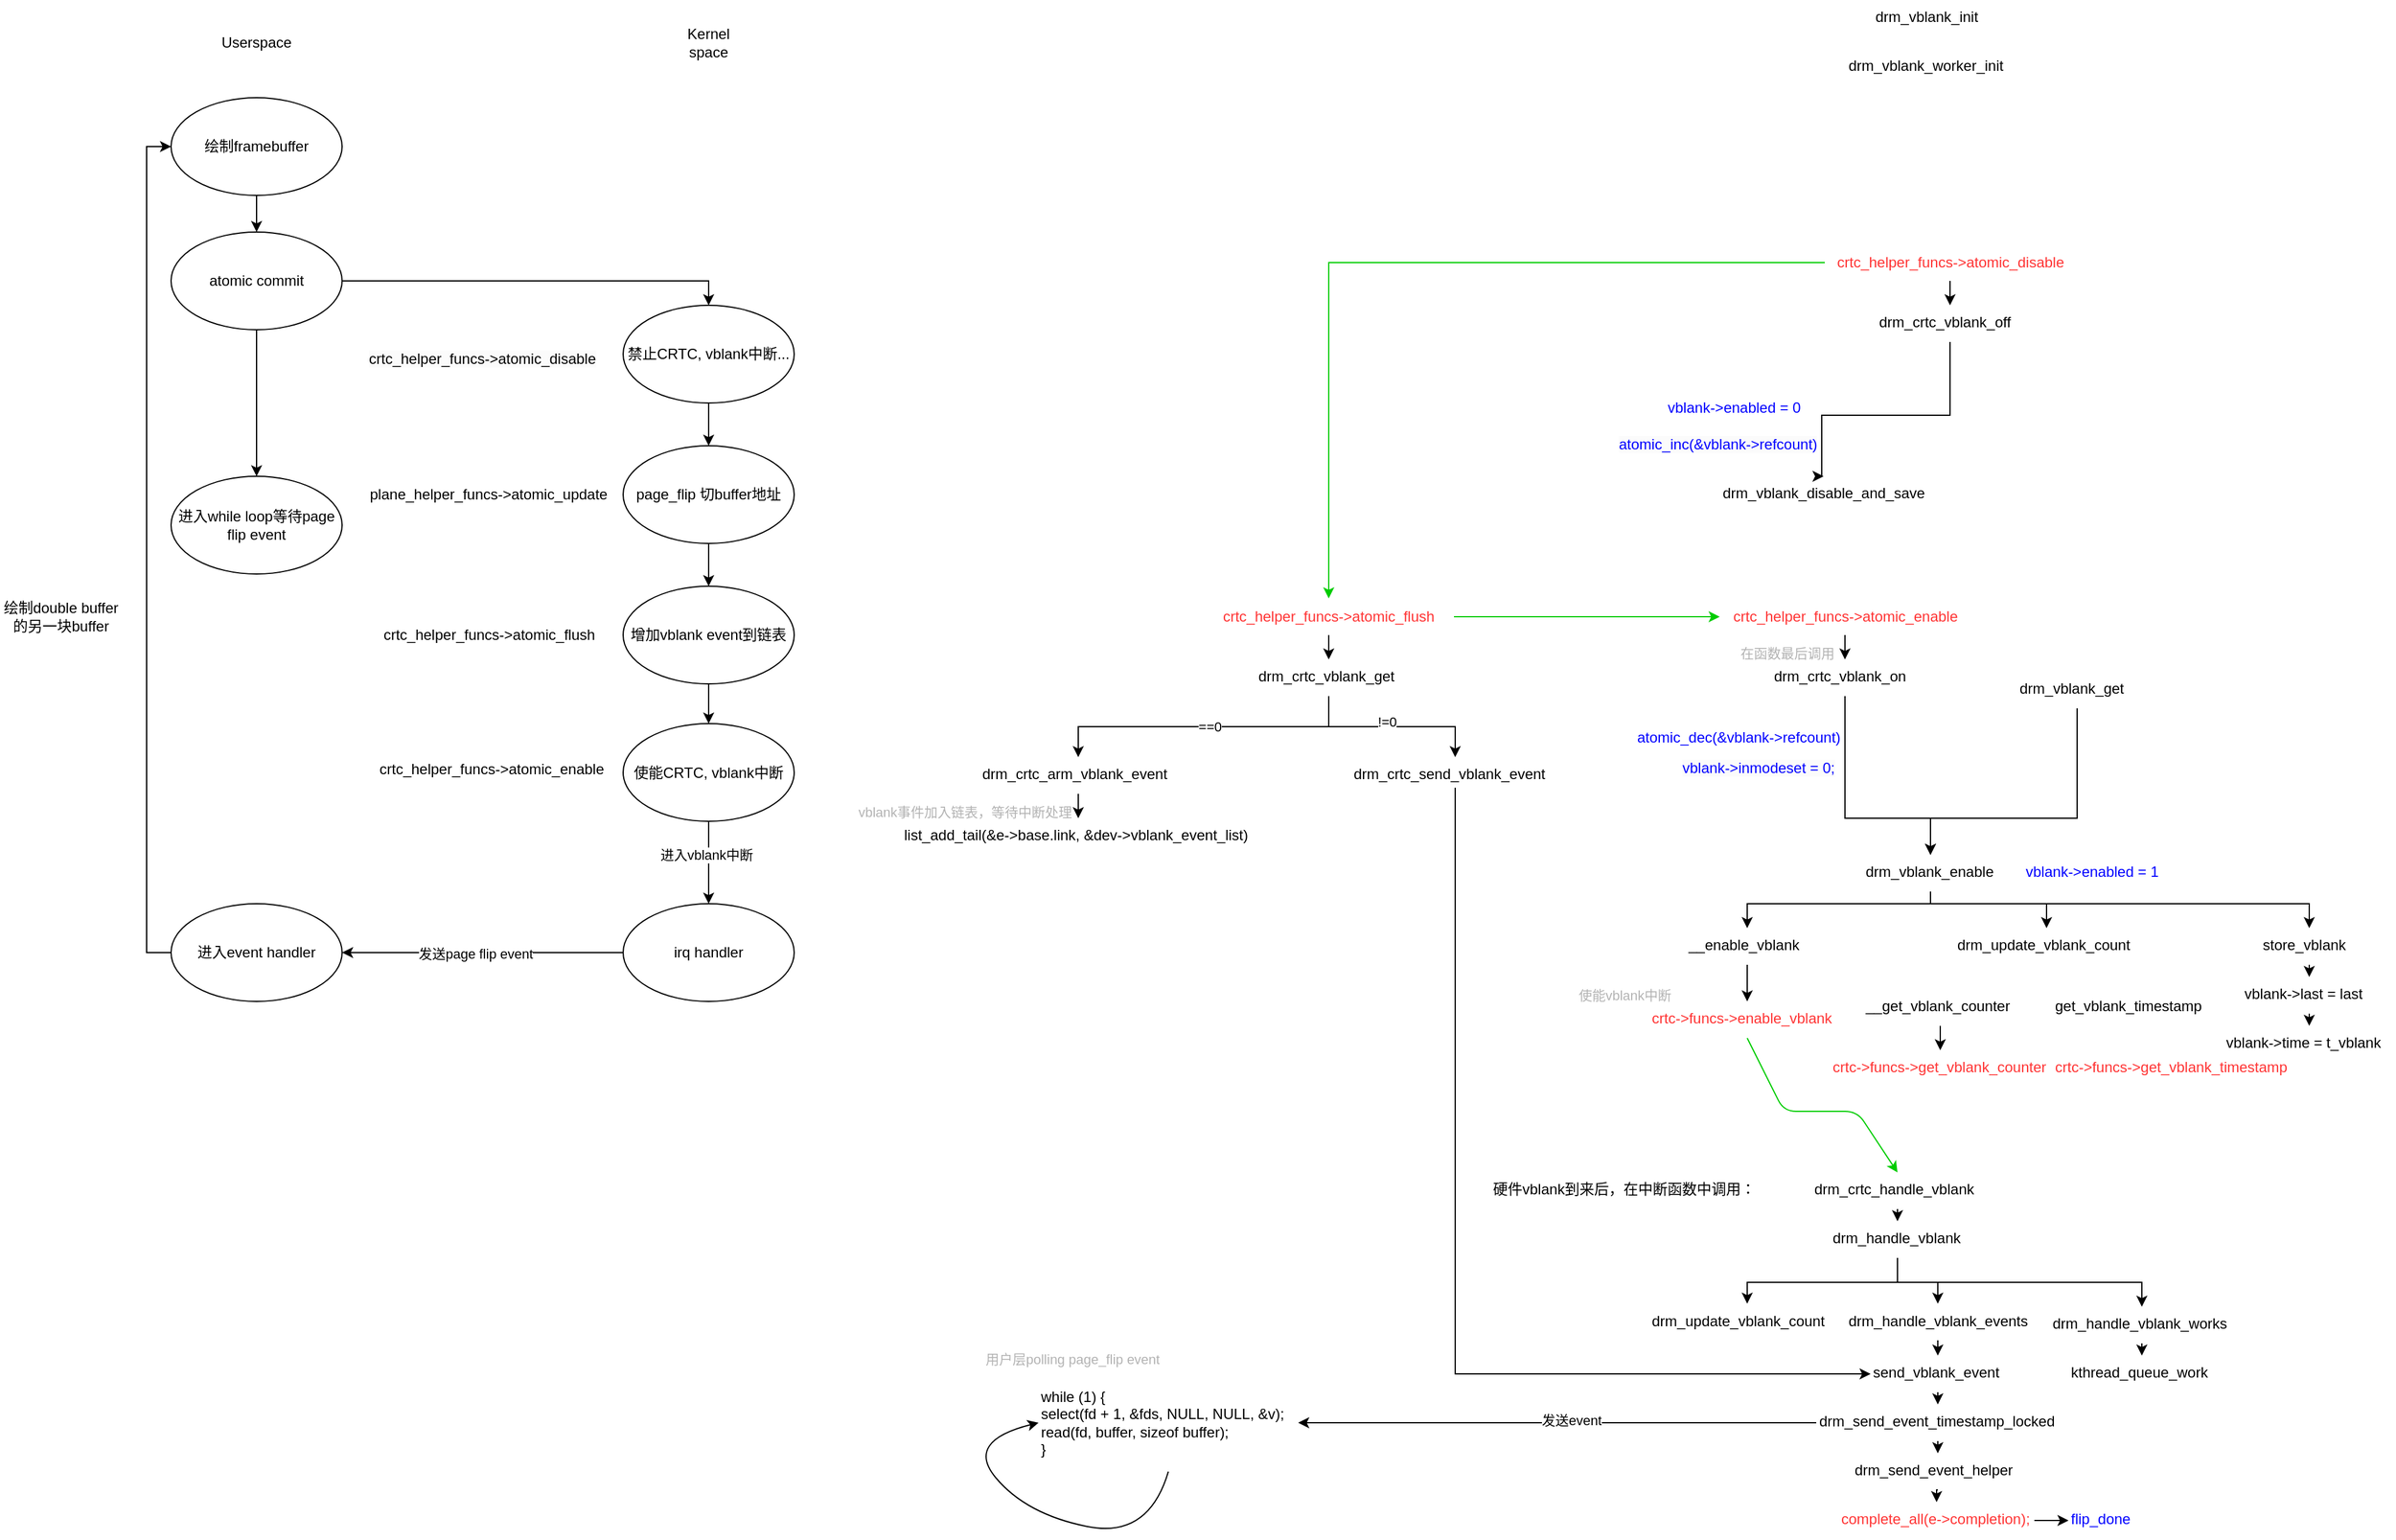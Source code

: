 <mxfile version="24.7.16">
  <diagram name="第 1 页" id="HQs-CLED2X2MUGQiXkbR">
    <mxGraphModel dx="4314" dy="2514" grid="1" gridSize="10" guides="1" tooltips="1" connect="1" arrows="1" fold="1" page="1" pageScale="1" pageWidth="827" pageHeight="1169" math="0" shadow="0">
      <root>
        <mxCell id="0" />
        <mxCell id="1" parent="0" />
        <mxCell id="Lhvy_onTUj4dt_1nR8uf-40" style="edgeStyle=orthogonalEdgeStyle;rounded=0;orthogonalLoop=1;jettySize=auto;html=1;exitX=0.5;exitY=1;exitDx=0;exitDy=0;entryX=0.5;entryY=0;entryDx=0;entryDy=0;" parent="1" source="HEfscEinG6NMkhZ_wRlj-1" target="Lhvy_onTUj4dt_1nR8uf-39" edge="1">
          <mxGeometry relative="1" as="geometry">
            <Array as="points">
              <mxPoint x="406" y="-140" />
              <mxPoint x="301" y="-140" />
            </Array>
          </mxGeometry>
        </mxCell>
        <mxCell id="Cp54ddVQhLDNcRKYRIW8-45" style="edgeStyle=orthogonalEdgeStyle;rounded=0;orthogonalLoop=1;jettySize=auto;html=1;exitX=0;exitY=0.5;exitDx=0;exitDy=0;entryX=0.5;entryY=0;entryDx=0;entryDy=0;strokeColor=#00CC00;" edge="1" parent="1" source="Cp54ddVQhLDNcRKYRIW8-46" target="Cp54ddVQhLDNcRKYRIW8-13">
          <mxGeometry relative="1" as="geometry" />
        </mxCell>
        <mxCell id="HEfscEinG6NMkhZ_wRlj-1" value="drm_crtc_vblank_off" style="text;whiteSpace=wrap;html=1;" parent="1" vertex="1">
          <mxGeometry x="346" y="-230" width="120" height="30" as="geometry" />
        </mxCell>
        <mxCell id="HEfscEinG6NMkhZ_wRlj-2" value="drm_vblank_init" style="text;whiteSpace=wrap;html=1;" parent="1" vertex="1">
          <mxGeometry x="343" y="-480" width="100" height="30" as="geometry" />
        </mxCell>
        <mxCell id="Lhvy_onTUj4dt_1nR8uf-33" style="edgeStyle=orthogonalEdgeStyle;rounded=0;orthogonalLoop=1;jettySize=auto;html=1;exitX=0.5;exitY=1;exitDx=0;exitDy=0;entryX=0.5;entryY=0;entryDx=0;entryDy=0;" parent="1" source="HEfscEinG6NMkhZ_wRlj-4" target="Lhvy_onTUj4dt_1nR8uf-5" edge="1">
          <mxGeometry relative="1" as="geometry">
            <Array as="points">
              <mxPoint x="320" y="190" />
              <mxPoint x="390" y="190" />
            </Array>
          </mxGeometry>
        </mxCell>
        <mxCell id="HEfscEinG6NMkhZ_wRlj-4" value="drm_crtc_vblank_on" style="text;whiteSpace=wrap;html=1;" parent="1" vertex="1">
          <mxGeometry x="260" y="60" width="120" height="30" as="geometry" />
        </mxCell>
        <mxCell id="Lhvy_onTUj4dt_1nR8uf-4" style="edgeStyle=orthogonalEdgeStyle;rounded=0;orthogonalLoop=1;jettySize=auto;html=1;exitX=0.5;exitY=1;exitDx=0;exitDy=0;entryX=0.5;entryY=0;entryDx=0;entryDy=0;" parent="1" source="Lhvy_onTUj4dt_1nR8uf-1" target="Lhvy_onTUj4dt_1nR8uf-2" edge="1">
          <mxGeometry relative="1" as="geometry" />
        </mxCell>
        <mxCell id="Lhvy_onTUj4dt_1nR8uf-1" value="__enable_vblank" style="text;whiteSpace=wrap;html=1;" parent="1" vertex="1">
          <mxGeometry x="190" y="280" width="100" height="30" as="geometry" />
        </mxCell>
        <mxCell id="Lhvy_onTUj4dt_1nR8uf-2" value="&lt;font color=&quot;#ff3333&quot;&gt;crtc-&amp;gt;funcs-&amp;gt;enable_vblank&lt;/font&gt;" style="text;whiteSpace=wrap;html=1;" parent="1" vertex="1">
          <mxGeometry x="160" y="340" width="160" height="30" as="geometry" />
        </mxCell>
        <mxCell id="Lhvy_onTUj4dt_1nR8uf-6" style="edgeStyle=orthogonalEdgeStyle;rounded=0;orthogonalLoop=1;jettySize=auto;html=1;exitX=0.5;exitY=1;exitDx=0;exitDy=0;entryX=0.5;entryY=0;entryDx=0;entryDy=0;" parent="1" source="Lhvy_onTUj4dt_1nR8uf-5" target="Lhvy_onTUj4dt_1nR8uf-1" edge="1">
          <mxGeometry relative="1" as="geometry">
            <Array as="points">
              <mxPoint x="390" y="260" />
              <mxPoint x="240" y="260" />
            </Array>
          </mxGeometry>
        </mxCell>
        <mxCell id="Lhvy_onTUj4dt_1nR8uf-8" style="edgeStyle=orthogonalEdgeStyle;rounded=0;orthogonalLoop=1;jettySize=auto;html=1;exitX=0.5;exitY=1;exitDx=0;exitDy=0;entryX=0.5;entryY=0;entryDx=0;entryDy=0;" parent="1" source="Lhvy_onTUj4dt_1nR8uf-5" target="Lhvy_onTUj4dt_1nR8uf-7" edge="1">
          <mxGeometry relative="1" as="geometry">
            <Array as="points">
              <mxPoint x="390" y="260" />
              <mxPoint x="485" y="260" />
            </Array>
          </mxGeometry>
        </mxCell>
        <mxCell id="Lhvy_onTUj4dt_1nR8uf-18" style="edgeStyle=orthogonalEdgeStyle;rounded=0;orthogonalLoop=1;jettySize=auto;html=1;exitX=0.5;exitY=1;exitDx=0;exitDy=0;entryX=0.5;entryY=0;entryDx=0;entryDy=0;" parent="1" source="Lhvy_onTUj4dt_1nR8uf-5" target="Lhvy_onTUj4dt_1nR8uf-17" edge="1">
          <mxGeometry relative="1" as="geometry">
            <Array as="points">
              <mxPoint x="390" y="260" />
              <mxPoint x="700" y="260" />
            </Array>
          </mxGeometry>
        </mxCell>
        <mxCell id="Lhvy_onTUj4dt_1nR8uf-5" value="drm_vblank_enable" style="text;whiteSpace=wrap;html=1;" parent="1" vertex="1">
          <mxGeometry x="335" y="220" width="110" height="30" as="geometry" />
        </mxCell>
        <mxCell id="Lhvy_onTUj4dt_1nR8uf-7" value="drm_update_vblank_count" style="text;whiteSpace=wrap;html=1;" parent="1" vertex="1">
          <mxGeometry x="410" y="280" width="150" height="30" as="geometry" />
        </mxCell>
        <mxCell id="Lhvy_onTUj4dt_1nR8uf-12" style="edgeStyle=orthogonalEdgeStyle;rounded=0;orthogonalLoop=1;jettySize=auto;html=1;exitX=0.5;exitY=1;exitDx=0;exitDy=0;entryX=0.5;entryY=0;entryDx=0;entryDy=0;" parent="1" source="Lhvy_onTUj4dt_1nR8uf-9" target="Lhvy_onTUj4dt_1nR8uf-11" edge="1">
          <mxGeometry relative="1" as="geometry" />
        </mxCell>
        <mxCell id="Lhvy_onTUj4dt_1nR8uf-9" value="__get_vblank_counter" style="text;whiteSpace=wrap;html=1;" parent="1" vertex="1">
          <mxGeometry x="335" y="330" width="126" height="30" as="geometry" />
        </mxCell>
        <mxCell id="Lhvy_onTUj4dt_1nR8uf-11" value="&lt;font color=&quot;#ff3333&quot;&gt;crtc-&amp;gt;funcs-&amp;gt;get_vblank_counter&lt;/font&gt;" style="text;whiteSpace=wrap;html=1;" parent="1" vertex="1">
          <mxGeometry x="308" y="380" width="180" height="30" as="geometry" />
        </mxCell>
        <mxCell id="Lhvy_onTUj4dt_1nR8uf-13" value="get_vblank_timestamp" style="text;whiteSpace=wrap;html=1;" parent="1" vertex="1">
          <mxGeometry x="490" y="330" width="130" height="30" as="geometry" />
        </mxCell>
        <mxCell id="Lhvy_onTUj4dt_1nR8uf-15" value="&lt;font color=&quot;#ff3333&quot;&gt;crtc-&amp;gt;funcs-&amp;gt;get_vblank_timestamp&lt;/font&gt;" style="text;whiteSpace=wrap;html=1;" parent="1" vertex="1">
          <mxGeometry x="490" y="380" width="200" height="30" as="geometry" />
        </mxCell>
        <mxCell id="Lhvy_onTUj4dt_1nR8uf-24" style="edgeStyle=orthogonalEdgeStyle;rounded=0;orthogonalLoop=1;jettySize=auto;html=1;exitX=0.5;exitY=1;exitDx=0;exitDy=0;entryX=0.5;entryY=0;entryDx=0;entryDy=0;" parent="1" source="Lhvy_onTUj4dt_1nR8uf-17" target="Lhvy_onTUj4dt_1nR8uf-19" edge="1">
          <mxGeometry relative="1" as="geometry" />
        </mxCell>
        <mxCell id="Lhvy_onTUj4dt_1nR8uf-17" value="store_vblank" style="text;whiteSpace=wrap;html=1;" parent="1" vertex="1">
          <mxGeometry x="660" y="280" width="80" height="30" as="geometry" />
        </mxCell>
        <mxCell id="Lhvy_onTUj4dt_1nR8uf-25" style="edgeStyle=orthogonalEdgeStyle;rounded=0;orthogonalLoop=1;jettySize=auto;html=1;exitX=0.5;exitY=1;exitDx=0;exitDy=0;entryX=0.5;entryY=0;entryDx=0;entryDy=0;" parent="1" source="Lhvy_onTUj4dt_1nR8uf-19" target="Lhvy_onTUj4dt_1nR8uf-20" edge="1">
          <mxGeometry relative="1" as="geometry" />
        </mxCell>
        <mxCell id="Lhvy_onTUj4dt_1nR8uf-19" value="vblank-&gt;last = last" style="text;whiteSpace=wrap;html=1;" parent="1" vertex="1">
          <mxGeometry x="645" y="320" width="110" height="30" as="geometry" />
        </mxCell>
        <mxCell id="Lhvy_onTUj4dt_1nR8uf-20" value="vblank-&amp;gt;time = t_vblank" style="text;whiteSpace=wrap;html=1;" parent="1" vertex="1">
          <mxGeometry x="630" y="360" width="140" height="30" as="geometry" />
        </mxCell>
        <mxCell id="Lhvy_onTUj4dt_1nR8uf-36" style="edgeStyle=orthogonalEdgeStyle;rounded=0;orthogonalLoop=1;jettySize=auto;html=1;entryX=0.5;entryY=0;entryDx=0;entryDy=0;" parent="1" source="Lhvy_onTUj4dt_1nR8uf-22" target="Lhvy_onTUj4dt_1nR8uf-5" edge="1">
          <mxGeometry relative="1" as="geometry">
            <Array as="points">
              <mxPoint x="510" y="190" />
              <mxPoint x="390" y="190" />
            </Array>
          </mxGeometry>
        </mxCell>
        <mxCell id="Lhvy_onTUj4dt_1nR8uf-22" value="drm_vblank_get" style="text;whiteSpace=wrap;html=1;" parent="1" vertex="1">
          <mxGeometry x="461" y="70" width="100" height="30" as="geometry" />
        </mxCell>
        <mxCell id="Lhvy_onTUj4dt_1nR8uf-39" value="drm_vblank_disable_and_save" style="text;whiteSpace=wrap;html=1;" parent="1" vertex="1">
          <mxGeometry x="217.5" y="-90" width="170" height="30" as="geometry" />
        </mxCell>
        <mxCell id="Lhvy_onTUj4dt_1nR8uf-44" value="&lt;span style=&quot;color: rgb(0, 0, 255); font-family: Helvetica; font-size: 12px; font-style: normal; font-variant-ligatures: normal; font-variant-caps: normal; font-weight: 400; letter-spacing: normal; orphans: 2; text-align: center; text-indent: 0px; text-transform: none; widows: 2; word-spacing: 0px; -webkit-text-stroke-width: 0px; white-space: normal; background-color: rgb(251, 251, 251); text-decoration-thickness: initial; text-decoration-style: initial; text-decoration-color: initial; display: inline !important; float: none;&quot;&gt;vblank-&amp;gt;inmodeset = 0;&lt;/span&gt;" style="text;whiteSpace=wrap;html=1;" parent="1" vertex="1">
          <mxGeometry x="185" y="135" width="130" height="30" as="geometry" />
        </mxCell>
        <mxCell id="Lhvy_onTUj4dt_1nR8uf-60" style="edgeStyle=orthogonalEdgeStyle;rounded=0;orthogonalLoop=1;jettySize=auto;html=1;exitX=0.5;exitY=1;exitDx=0;exitDy=0;" parent="1" source="Lhvy_onTUj4dt_1nR8uf-46" target="Lhvy_onTUj4dt_1nR8uf-51" edge="1">
          <mxGeometry relative="1" as="geometry">
            <Array as="points">
              <mxPoint x="363" y="570" />
              <mxPoint x="240" y="570" />
            </Array>
          </mxGeometry>
        </mxCell>
        <mxCell id="Lhvy_onTUj4dt_1nR8uf-61" style="edgeStyle=orthogonalEdgeStyle;rounded=0;orthogonalLoop=1;jettySize=auto;html=1;exitX=0.5;exitY=1;exitDx=0;exitDy=0;entryX=0.5;entryY=0;entryDx=0;entryDy=0;" parent="1" source="Lhvy_onTUj4dt_1nR8uf-46" target="Lhvy_onTUj4dt_1nR8uf-52" edge="1">
          <mxGeometry relative="1" as="geometry" />
        </mxCell>
        <mxCell id="Lhvy_onTUj4dt_1nR8uf-62" style="edgeStyle=orthogonalEdgeStyle;rounded=0;orthogonalLoop=1;jettySize=auto;html=1;exitX=0.5;exitY=1;exitDx=0;exitDy=0;entryX=0.5;entryY=0;entryDx=0;entryDy=0;" parent="1" source="Lhvy_onTUj4dt_1nR8uf-46" target="Lhvy_onTUj4dt_1nR8uf-53" edge="1">
          <mxGeometry relative="1" as="geometry" />
        </mxCell>
        <mxCell id="Lhvy_onTUj4dt_1nR8uf-46" value="drm_handle_vblank" style="text;whiteSpace=wrap;html=1;" parent="1" vertex="1">
          <mxGeometry x="308" y="520" width="110" height="30" as="geometry" />
        </mxCell>
        <mxCell id="Lhvy_onTUj4dt_1nR8uf-59" style="edgeStyle=orthogonalEdgeStyle;rounded=0;orthogonalLoop=1;jettySize=auto;html=1;exitX=0.5;exitY=1;exitDx=0;exitDy=0;entryX=0.5;entryY=0;entryDx=0;entryDy=0;" parent="1" source="Lhvy_onTUj4dt_1nR8uf-47" target="Lhvy_onTUj4dt_1nR8uf-46" edge="1">
          <mxGeometry relative="1" as="geometry" />
        </mxCell>
        <mxCell id="Lhvy_onTUj4dt_1nR8uf-47" value="drm_crtc_handle_vblank" style="text;whiteSpace=wrap;html=1;" parent="1" vertex="1">
          <mxGeometry x="293" y="480" width="140" height="30" as="geometry" />
        </mxCell>
        <mxCell id="Lhvy_onTUj4dt_1nR8uf-48" value="硬件vblank到来后，在中断函数中调用：" style="text;whiteSpace=wrap;html=1;" parent="1" vertex="1">
          <mxGeometry x="30" y="480" width="220" height="30" as="geometry" />
        </mxCell>
        <mxCell id="Lhvy_onTUj4dt_1nR8uf-49" value="vblank-&amp;gt;enabled = 0" style="text;whiteSpace=wrap;html=1;fontColor=#0000FF;" parent="1" vertex="1">
          <mxGeometry x="173" y="-160" width="120" height="30" as="geometry" />
        </mxCell>
        <mxCell id="Lhvy_onTUj4dt_1nR8uf-51" value="drm_update_vblank_count" style="text;whiteSpace=wrap;html=1;" parent="1" vertex="1">
          <mxGeometry x="160" y="587.5" width="155" height="25" as="geometry" />
        </mxCell>
        <mxCell id="Cp54ddVQhLDNcRKYRIW8-3" style="edgeStyle=orthogonalEdgeStyle;rounded=0;orthogonalLoop=1;jettySize=auto;html=1;exitX=0.5;exitY=1;exitDx=0;exitDy=0;entryX=0.5;entryY=0;entryDx=0;entryDy=0;" edge="1" parent="1" source="Lhvy_onTUj4dt_1nR8uf-52" target="Lhvy_onTUj4dt_1nR8uf-54">
          <mxGeometry relative="1" as="geometry" />
        </mxCell>
        <mxCell id="Lhvy_onTUj4dt_1nR8uf-52" value="drm_handle_vblank_events" style="text;whiteSpace=wrap;html=1;" parent="1" vertex="1">
          <mxGeometry x="321" y="587.5" width="150" height="30" as="geometry" />
        </mxCell>
        <mxCell id="Lhvy_onTUj4dt_1nR8uf-64" style="edgeStyle=orthogonalEdgeStyle;rounded=0;orthogonalLoop=1;jettySize=auto;html=1;exitX=0.5;exitY=1;exitDx=0;exitDy=0;entryX=0.5;entryY=0;entryDx=0;entryDy=0;" parent="1" source="Lhvy_onTUj4dt_1nR8uf-53" target="Lhvy_onTUj4dt_1nR8uf-55" edge="1">
          <mxGeometry relative="1" as="geometry" />
        </mxCell>
        <mxCell id="Lhvy_onTUj4dt_1nR8uf-53" value="drm_handle_vblank_works" style="text;whiteSpace=wrap;html=1;" parent="1" vertex="1">
          <mxGeometry x="488" y="590" width="150" height="30" as="geometry" />
        </mxCell>
        <mxCell id="Cp54ddVQhLDNcRKYRIW8-5" style="edgeStyle=orthogonalEdgeStyle;rounded=0;orthogonalLoop=1;jettySize=auto;html=1;exitX=0.5;exitY=1;exitDx=0;exitDy=0;entryX=0.5;entryY=0;entryDx=0;entryDy=0;" edge="1" parent="1" source="Lhvy_onTUj4dt_1nR8uf-54" target="Cp54ddVQhLDNcRKYRIW8-4">
          <mxGeometry relative="1" as="geometry" />
        </mxCell>
        <mxCell id="Lhvy_onTUj4dt_1nR8uf-54" value="send_vblank_event" style="text;whiteSpace=wrap;html=1;" parent="1" vertex="1">
          <mxGeometry x="341" y="630" width="110" height="30" as="geometry" />
        </mxCell>
        <mxCell id="Lhvy_onTUj4dt_1nR8uf-55" value="kthread_queue_work" style="text;whiteSpace=wrap;html=1;" parent="1" vertex="1">
          <mxGeometry x="503" y="630" width="120" height="30" as="geometry" />
        </mxCell>
        <mxCell id="Lhvy_onTUj4dt_1nR8uf-58" value="drm_vblank_worker_init" style="text;whiteSpace=wrap;html=1;" parent="1" vertex="1">
          <mxGeometry x="321" y="-440" width="140" height="30" as="geometry" />
        </mxCell>
        <mxCell id="Cp54ddVQhLDNcRKYRIW8-7" style="edgeStyle=orthogonalEdgeStyle;rounded=0;orthogonalLoop=1;jettySize=auto;html=1;exitX=0.5;exitY=1;exitDx=0;exitDy=0;entryX=0.5;entryY=0;entryDx=0;entryDy=0;" edge="1" parent="1" source="Cp54ddVQhLDNcRKYRIW8-4" target="Cp54ddVQhLDNcRKYRIW8-6">
          <mxGeometry relative="1" as="geometry" />
        </mxCell>
        <mxCell id="Cp54ddVQhLDNcRKYRIW8-49" style="edgeStyle=orthogonalEdgeStyle;rounded=0;orthogonalLoop=1;jettySize=auto;html=1;exitX=0;exitY=0.5;exitDx=0;exitDy=0;entryX=1;entryY=0.5;entryDx=0;entryDy=0;" edge="1" parent="1" source="Cp54ddVQhLDNcRKYRIW8-4" target="Cp54ddVQhLDNcRKYRIW8-48">
          <mxGeometry relative="1" as="geometry" />
        </mxCell>
        <mxCell id="Cp54ddVQhLDNcRKYRIW8-52" value="发送event" style="edgeLabel;html=1;align=center;verticalAlign=middle;resizable=0;points=[];" vertex="1" connectable="0" parent="Cp54ddVQhLDNcRKYRIW8-49">
          <mxGeometry x="-0.051" y="-2" relative="1" as="geometry">
            <mxPoint as="offset" />
          </mxGeometry>
        </mxCell>
        <mxCell id="Cp54ddVQhLDNcRKYRIW8-4" value="drm_send_event_timestamp_locked" style="text;whiteSpace=wrap;html=1;" vertex="1" parent="1">
          <mxGeometry x="296.5" y="670" width="199" height="30" as="geometry" />
        </mxCell>
        <mxCell id="Cp54ddVQhLDNcRKYRIW8-9" style="edgeStyle=orthogonalEdgeStyle;rounded=0;orthogonalLoop=1;jettySize=auto;html=1;exitX=0.5;exitY=1;exitDx=0;exitDy=0;entryX=0.5;entryY=0;entryDx=0;entryDy=0;" edge="1" parent="1" source="Cp54ddVQhLDNcRKYRIW8-6" target="Cp54ddVQhLDNcRKYRIW8-8">
          <mxGeometry relative="1" as="geometry" />
        </mxCell>
        <mxCell id="Cp54ddVQhLDNcRKYRIW8-6" value="drm_send_event_helper" style="text;whiteSpace=wrap;html=1;" vertex="1" parent="1">
          <mxGeometry x="326" y="710" width="140" height="30" as="geometry" />
        </mxCell>
        <mxCell id="Cp54ddVQhLDNcRKYRIW8-54" style="edgeStyle=orthogonalEdgeStyle;rounded=0;orthogonalLoop=1;jettySize=auto;html=1;exitX=1;exitY=0.5;exitDx=0;exitDy=0;entryX=0;entryY=0.5;entryDx=0;entryDy=0;" edge="1" parent="1" source="Cp54ddVQhLDNcRKYRIW8-8" target="Cp54ddVQhLDNcRKYRIW8-53">
          <mxGeometry relative="1" as="geometry" />
        </mxCell>
        <mxCell id="Cp54ddVQhLDNcRKYRIW8-8" value="&lt;font color=&quot;#ff3333&quot;&gt;complete_all(e-&amp;gt;completion);&lt;/font&gt;" style="text;whiteSpace=wrap;html=1;" vertex="1" parent="1">
          <mxGeometry x="315" y="750" width="160" height="30" as="geometry" />
        </mxCell>
        <mxCell id="Cp54ddVQhLDNcRKYRIW8-12" style="edgeStyle=orthogonalEdgeStyle;rounded=0;orthogonalLoop=1;jettySize=auto;html=1;exitX=0.5;exitY=1;exitDx=0;exitDy=0;entryX=0.5;entryY=0;entryDx=0;entryDy=0;" edge="1" parent="1" source="Cp54ddVQhLDNcRKYRIW8-10" target="HEfscEinG6NMkhZ_wRlj-4">
          <mxGeometry relative="1" as="geometry" />
        </mxCell>
        <mxCell id="Cp54ddVQhLDNcRKYRIW8-10" value="&lt;font color=&quot;#ff3333&quot;&gt;crtc_helper_funcs-&amp;gt;atomic_enable&lt;/font&gt;" style="text;html=1;align=center;verticalAlign=middle;whiteSpace=wrap;rounded=0;" vertex="1" parent="1">
          <mxGeometry x="217.5" y="10" width="205" height="30" as="geometry" />
        </mxCell>
        <mxCell id="Cp54ddVQhLDNcRKYRIW8-11" value="&lt;font color=&quot;#b3b3b3&quot; style=&quot;font-size: 11px;&quot;&gt;使能vblank中断&lt;/font&gt;" style="text;html=1;align=center;verticalAlign=middle;whiteSpace=wrap;rounded=0;" vertex="1" parent="1">
          <mxGeometry x="95" y="320" width="90" height="30" as="geometry" />
        </mxCell>
        <mxCell id="Cp54ddVQhLDNcRKYRIW8-18" style="edgeStyle=orthogonalEdgeStyle;rounded=0;orthogonalLoop=1;jettySize=auto;html=1;exitX=1;exitY=0.5;exitDx=0;exitDy=0;entryX=0;entryY=0.5;entryDx=0;entryDy=0;strokeColor=#00CC00;" edge="1" parent="1" source="Cp54ddVQhLDNcRKYRIW8-13" target="Cp54ddVQhLDNcRKYRIW8-10">
          <mxGeometry relative="1" as="geometry" />
        </mxCell>
        <mxCell id="Cp54ddVQhLDNcRKYRIW8-33" style="edgeStyle=orthogonalEdgeStyle;rounded=0;orthogonalLoop=1;jettySize=auto;html=1;exitX=0.5;exitY=1;exitDx=0;exitDy=0;entryX=0.5;entryY=0;entryDx=0;entryDy=0;" edge="1" parent="1" source="Cp54ddVQhLDNcRKYRIW8-13" target="Cp54ddVQhLDNcRKYRIW8-32">
          <mxGeometry relative="1" as="geometry" />
        </mxCell>
        <mxCell id="Cp54ddVQhLDNcRKYRIW8-13" value="&lt;font color=&quot;#ff3333&quot;&gt;crtc_helper_funcs-&amp;gt;atomic_flush&lt;/font&gt;" style="text;html=1;align=center;verticalAlign=middle;whiteSpace=wrap;rounded=0;" vertex="1" parent="1">
          <mxGeometry x="-205" y="10" width="205" height="30" as="geometry" />
        </mxCell>
        <mxCell id="Cp54ddVQhLDNcRKYRIW8-27" style="edgeStyle=orthogonalEdgeStyle;rounded=0;orthogonalLoop=1;jettySize=auto;html=1;exitX=0.5;exitY=1;exitDx=0;exitDy=0;entryX=0.5;entryY=0;entryDx=0;entryDy=0;" edge="1" parent="1" source="Cp54ddVQhLDNcRKYRIW8-14" target="Cp54ddVQhLDNcRKYRIW8-26">
          <mxGeometry relative="1" as="geometry" />
        </mxCell>
        <mxCell id="Cp54ddVQhLDNcRKYRIW8-14" value="drm_crtc_arm_vblank_event" style="text;whiteSpace=wrap;html=1;" vertex="1" parent="1">
          <mxGeometry x="-388.12" y="140" width="161.25" height="30" as="geometry" />
        </mxCell>
        <mxCell id="Cp54ddVQhLDNcRKYRIW8-15" value="&lt;font style=&quot;font-size: 11px;&quot; color=&quot;#b3b3b3&quot;&gt;在函数最后调用&lt;/font&gt;" style="text;html=1;align=center;verticalAlign=middle;whiteSpace=wrap;rounded=0;" vertex="1" parent="1">
          <mxGeometry x="217.5" y="40" width="110" height="30" as="geometry" />
        </mxCell>
        <mxCell id="Cp54ddVQhLDNcRKYRIW8-24" value="" style="curved=0;endArrow=classic;html=1;rounded=1;exitX=0.5;exitY=1;exitDx=0;exitDy=0;entryX=0.5;entryY=0;entryDx=0;entryDy=0;fontColor=#FF0000;labelBackgroundColor=#FFFFFF;labelBorderColor=none;textShadow=0;strokeColor=#00CC00;" edge="1" parent="1" source="Lhvy_onTUj4dt_1nR8uf-2" target="Lhvy_onTUj4dt_1nR8uf-47">
          <mxGeometry width="50" height="50" relative="1" as="geometry">
            <mxPoint x="350" y="330" as="sourcePoint" />
            <mxPoint x="400" y="280" as="targetPoint" />
            <Array as="points">
              <mxPoint x="270" y="430" />
              <mxPoint x="290" y="430" />
              <mxPoint x="330" y="430" />
            </Array>
          </mxGeometry>
        </mxCell>
        <mxCell id="Cp54ddVQhLDNcRKYRIW8-26" value="list_add_tail(&amp;e-&gt;base.link, &amp;dev-&gt;vblank_event_list)" style="text;whiteSpace=wrap;html=1;" vertex="1" parent="1">
          <mxGeometry x="-452.49" y="190" width="290" height="30" as="geometry" />
        </mxCell>
        <mxCell id="Cp54ddVQhLDNcRKYRIW8-28" value="&lt;font color=&quot;#b3b3b3&quot; style=&quot;font-size: 11px;&quot;&gt;vblank事件加入链表，等待中断处理&lt;/font&gt;" style="text;html=1;align=center;verticalAlign=middle;whiteSpace=wrap;rounded=0;" vertex="1" parent="1">
          <mxGeometry x="-510" y="170" width="220" height="30" as="geometry" />
        </mxCell>
        <mxCell id="Cp54ddVQhLDNcRKYRIW8-31" style="edgeStyle=orthogonalEdgeStyle;rounded=0;orthogonalLoop=1;jettySize=auto;html=1;exitX=0.5;exitY=1;exitDx=0;exitDy=0;entryX=0;entryY=0.5;entryDx=0;entryDy=0;" edge="1" parent="1" source="Cp54ddVQhLDNcRKYRIW8-29" target="Lhvy_onTUj4dt_1nR8uf-54">
          <mxGeometry relative="1" as="geometry" />
        </mxCell>
        <mxCell id="Cp54ddVQhLDNcRKYRIW8-29" value="drm_crtc_send_vblank_event" style="text;whiteSpace=wrap;html=1;" vertex="1" parent="1">
          <mxGeometry x="-84" y="140" width="170" height="25" as="geometry" />
        </mxCell>
        <mxCell id="Cp54ddVQhLDNcRKYRIW8-34" style="edgeStyle=orthogonalEdgeStyle;rounded=0;orthogonalLoop=1;jettySize=auto;html=1;exitX=0.5;exitY=1;exitDx=0;exitDy=0;entryX=0.5;entryY=0;entryDx=0;entryDy=0;" edge="1" parent="1" source="Cp54ddVQhLDNcRKYRIW8-32" target="Cp54ddVQhLDNcRKYRIW8-14">
          <mxGeometry relative="1" as="geometry" />
        </mxCell>
        <mxCell id="Cp54ddVQhLDNcRKYRIW8-37" value="==0" style="edgeLabel;html=1;align=center;verticalAlign=middle;resizable=0;points=[];" vertex="1" connectable="0" parent="Cp54ddVQhLDNcRKYRIW8-34">
          <mxGeometry x="-0.04" relative="1" as="geometry">
            <mxPoint as="offset" />
          </mxGeometry>
        </mxCell>
        <mxCell id="Cp54ddVQhLDNcRKYRIW8-40" style="edgeStyle=orthogonalEdgeStyle;rounded=0;orthogonalLoop=1;jettySize=auto;html=1;exitX=0.5;exitY=1;exitDx=0;exitDy=0;entryX=0.5;entryY=0;entryDx=0;entryDy=0;" edge="1" parent="1" source="Cp54ddVQhLDNcRKYRIW8-32" target="Cp54ddVQhLDNcRKYRIW8-29">
          <mxGeometry relative="1" as="geometry" />
        </mxCell>
        <mxCell id="Cp54ddVQhLDNcRKYRIW8-41" value="!=0" style="edgeLabel;html=1;align=center;verticalAlign=middle;resizable=0;points=[];" vertex="1" connectable="0" parent="Cp54ddVQhLDNcRKYRIW8-40">
          <mxGeometry x="-0.056" y="4" relative="1" as="geometry">
            <mxPoint as="offset" />
          </mxGeometry>
        </mxCell>
        <mxCell id="Cp54ddVQhLDNcRKYRIW8-32" value="drm_crtc_vblank_get" style="text;whiteSpace=wrap;html=1;" vertex="1" parent="1">
          <mxGeometry x="-162.49" y="60" width="120" height="30" as="geometry" />
        </mxCell>
        <mxCell id="Cp54ddVQhLDNcRKYRIW8-42" value="vblank-&amp;gt;enabled = 1" style="text;whiteSpace=wrap;html=1;fontColor=#0000FF;" vertex="1" parent="1">
          <mxGeometry x="466" y="220" width="120" height="30" as="geometry" />
        </mxCell>
        <mxCell id="Cp54ddVQhLDNcRKYRIW8-43" value="&lt;font color=&quot;#0000ff&quot;&gt;atomic_dec(&amp;amp;vblank-&amp;gt;refcount)&lt;/font&gt;" style="text;whiteSpace=wrap;html=1;" vertex="1" parent="1">
          <mxGeometry x="147.5" y="110" width="180" height="30" as="geometry" />
        </mxCell>
        <mxCell id="Cp54ddVQhLDNcRKYRIW8-44" value="&lt;span style=&quot;color: rgb(0, 0, 255); font-family: Helvetica; font-size: 12px; font-style: normal; font-variant-ligatures: normal; font-variant-caps: normal; font-weight: 400; letter-spacing: normal; orphans: 2; text-align: left; text-indent: 0px; text-transform: none; widows: 2; word-spacing: 0px; -webkit-text-stroke-width: 0px; white-space: normal; background-color: rgb(251, 251, 251); text-decoration-thickness: initial; text-decoration-style: initial; text-decoration-color: initial; display: inline !important; float: none;&quot;&gt;atomic_inc(&amp;amp;vblank-&amp;gt;refcount)&lt;/span&gt;" style="text;whiteSpace=wrap;html=1;" vertex="1" parent="1">
          <mxGeometry x="133" y="-130" width="167" height="30" as="geometry" />
        </mxCell>
        <mxCell id="Cp54ddVQhLDNcRKYRIW8-47" style="edgeStyle=orthogonalEdgeStyle;rounded=0;orthogonalLoop=1;jettySize=auto;html=1;exitX=0.5;exitY=1;exitDx=0;exitDy=0;entryX=0.5;entryY=0;entryDx=0;entryDy=0;" edge="1" parent="1" source="Cp54ddVQhLDNcRKYRIW8-46" target="HEfscEinG6NMkhZ_wRlj-1">
          <mxGeometry relative="1" as="geometry" />
        </mxCell>
        <mxCell id="Cp54ddVQhLDNcRKYRIW8-46" value="&lt;font color=&quot;#ff3333&quot;&gt;crtc_helper_funcs-&amp;gt;atomic_disable&lt;/font&gt;" style="text;html=1;align=center;verticalAlign=middle;whiteSpace=wrap;rounded=0;" vertex="1" parent="1">
          <mxGeometry x="303.5" y="-280" width="205" height="30" as="geometry" />
        </mxCell>
        <mxCell id="Cp54ddVQhLDNcRKYRIW8-48" value="while (1) {&lt;br&gt;select(fd + 1, &amp;amp;fds, NULL, NULL, &amp;amp;v);&lt;br&gt;read(fd, buffer, sizeof buffer);&lt;div&gt;}&lt;/div&gt;" style="text;html=1;align=left;verticalAlign=middle;whiteSpace=wrap;rounded=0;" vertex="1" parent="1">
          <mxGeometry x="-340" y="645" width="212.49" height="80" as="geometry" />
        </mxCell>
        <mxCell id="Cp54ddVQhLDNcRKYRIW8-50" value="" style="curved=1;endArrow=classic;html=1;rounded=0;exitX=0.5;exitY=1;exitDx=0;exitDy=0;entryX=0;entryY=0.5;entryDx=0;entryDy=0;" edge="1" parent="1" source="Cp54ddVQhLDNcRKYRIW8-48" target="Cp54ddVQhLDNcRKYRIW8-48">
          <mxGeometry width="50" height="50" relative="1" as="geometry">
            <mxPoint x="-240" y="790" as="sourcePoint" />
            <mxPoint x="-190" y="740" as="targetPoint" />
            <Array as="points">
              <mxPoint x="-250" y="780" />
              <mxPoint x="-350" y="760" />
              <mxPoint x="-400" y="700" />
            </Array>
          </mxGeometry>
        </mxCell>
        <mxCell id="Cp54ddVQhLDNcRKYRIW8-51" value="&lt;font color=&quot;#b3b3b3&quot; style=&quot;font-size: 11px;&quot;&gt;用户层polling page_flip event&lt;/font&gt;" style="text;html=1;align=center;verticalAlign=middle;whiteSpace=wrap;rounded=0;" vertex="1" parent="1">
          <mxGeometry x="-396.87" y="617.5" width="170" height="30" as="geometry" />
        </mxCell>
        <mxCell id="Cp54ddVQhLDNcRKYRIW8-53" value="flip_done" style="text;whiteSpace=wrap;html=1;fontColor=#0000FF;" vertex="1" parent="1">
          <mxGeometry x="503" y="750" width="55" height="30" as="geometry" />
        </mxCell>
        <mxCell id="Cp54ddVQhLDNcRKYRIW8-61" style="edgeStyle=orthogonalEdgeStyle;rounded=0;orthogonalLoop=1;jettySize=auto;html=1;exitX=0.5;exitY=1;exitDx=0;exitDy=0;entryX=0.5;entryY=0;entryDx=0;entryDy=0;" edge="1" parent="1" source="Cp54ddVQhLDNcRKYRIW8-55" target="Cp54ddVQhLDNcRKYRIW8-60">
          <mxGeometry relative="1" as="geometry" />
        </mxCell>
        <mxCell id="Cp54ddVQhLDNcRKYRIW8-55" value="page_flip 切buffer地址" style="ellipse;whiteSpace=wrap;html=1;" vertex="1" parent="1">
          <mxGeometry x="-680" y="-115" width="140" height="80" as="geometry" />
        </mxCell>
        <mxCell id="Cp54ddVQhLDNcRKYRIW8-56" value="plane_helper_funcs-&amp;gt;atomic_update" style="text;html=1;align=center;verticalAlign=middle;whiteSpace=wrap;rounded=0;" vertex="1" parent="1">
          <mxGeometry x="-900" y="-90" width="220" height="30" as="geometry" />
        </mxCell>
        <mxCell id="Cp54ddVQhLDNcRKYRIW8-59" value="" style="edgeStyle=orthogonalEdgeStyle;rounded=0;orthogonalLoop=1;jettySize=auto;html=1;" edge="1" parent="1" source="Cp54ddVQhLDNcRKYRIW8-57" target="Cp54ddVQhLDNcRKYRIW8-55">
          <mxGeometry relative="1" as="geometry" />
        </mxCell>
        <mxCell id="Cp54ddVQhLDNcRKYRIW8-57" value="禁止CRTC, vblank中断..." style="ellipse;whiteSpace=wrap;html=1;" vertex="1" parent="1">
          <mxGeometry x="-680" y="-230" width="140" height="80" as="geometry" />
        </mxCell>
        <mxCell id="Cp54ddVQhLDNcRKYRIW8-58" value="&lt;span style=&quot;font-family: Helvetica; font-size: 12px; font-style: normal; font-variant-ligatures: normal; font-variant-caps: normal; font-weight: 400; letter-spacing: normal; orphans: 2; text-align: center; text-indent: 0px; text-transform: none; widows: 2; word-spacing: 0px; -webkit-text-stroke-width: 0px; white-space: normal; background-color: rgb(251, 251, 251); text-decoration-thickness: initial; text-decoration-style: initial; text-decoration-color: initial; float: none; display: inline !important;&quot;&gt;crtc_helper_funcs-&amp;gt;atomic_disable&lt;/span&gt;" style="text;whiteSpace=wrap;html=1;" vertex="1" parent="1">
          <mxGeometry x="-890" y="-200" width="190" height="40" as="geometry" />
        </mxCell>
        <mxCell id="Cp54ddVQhLDNcRKYRIW8-65" style="edgeStyle=orthogonalEdgeStyle;rounded=0;orthogonalLoop=1;jettySize=auto;html=1;exitX=0.5;exitY=1;exitDx=0;exitDy=0;entryX=0.5;entryY=0;entryDx=0;entryDy=0;" edge="1" parent="1" source="Cp54ddVQhLDNcRKYRIW8-60" target="Cp54ddVQhLDNcRKYRIW8-64">
          <mxGeometry relative="1" as="geometry" />
        </mxCell>
        <mxCell id="Cp54ddVQhLDNcRKYRIW8-60" value="增加vblank event到链表" style="ellipse;whiteSpace=wrap;html=1;" vertex="1" parent="1">
          <mxGeometry x="-680" width="140" height="80" as="geometry" />
        </mxCell>
        <mxCell id="Cp54ddVQhLDNcRKYRIW8-62" value="crtc_helper_funcs-&amp;gt;atomic_flush" style="text;html=1;align=center;verticalAlign=middle;whiteSpace=wrap;rounded=0;" vertex="1" parent="1">
          <mxGeometry x="-892.5" y="25" width="205" height="30" as="geometry" />
        </mxCell>
        <mxCell id="Cp54ddVQhLDNcRKYRIW8-63" value="crtc_helper_funcs-&amp;gt;atomic_enable" style="text;html=1;align=center;verticalAlign=middle;whiteSpace=wrap;rounded=0;" vertex="1" parent="1">
          <mxGeometry x="-890" y="135" width="205" height="30" as="geometry" />
        </mxCell>
        <mxCell id="Cp54ddVQhLDNcRKYRIW8-69" style="edgeStyle=orthogonalEdgeStyle;rounded=0;orthogonalLoop=1;jettySize=auto;html=1;exitX=0.5;exitY=1;exitDx=0;exitDy=0;entryX=0.5;entryY=0;entryDx=0;entryDy=0;" edge="1" parent="1" source="Cp54ddVQhLDNcRKYRIW8-64" target="Cp54ddVQhLDNcRKYRIW8-68">
          <mxGeometry relative="1" as="geometry" />
        </mxCell>
        <mxCell id="Cp54ddVQhLDNcRKYRIW8-70" value="进入vblank中断" style="edgeLabel;html=1;align=center;verticalAlign=middle;resizable=0;points=[];" vertex="1" connectable="0" parent="Cp54ddVQhLDNcRKYRIW8-69">
          <mxGeometry x="-0.197" y="-2" relative="1" as="geometry">
            <mxPoint as="offset" />
          </mxGeometry>
        </mxCell>
        <mxCell id="Cp54ddVQhLDNcRKYRIW8-64" value="使能CRTC, vblank中断" style="ellipse;whiteSpace=wrap;html=1;" vertex="1" parent="1">
          <mxGeometry x="-680" y="112.5" width="140" height="80" as="geometry" />
        </mxCell>
        <mxCell id="Cp54ddVQhLDNcRKYRIW8-78" value="" style="edgeStyle=orthogonalEdgeStyle;rounded=0;orthogonalLoop=1;jettySize=auto;html=1;" edge="1" parent="1" source="Cp54ddVQhLDNcRKYRIW8-68" target="Cp54ddVQhLDNcRKYRIW8-77">
          <mxGeometry relative="1" as="geometry" />
        </mxCell>
        <mxCell id="Cp54ddVQhLDNcRKYRIW8-79" value="发送page flip event" style="edgeLabel;html=1;align=center;verticalAlign=middle;resizable=0;points=[];" vertex="1" connectable="0" parent="Cp54ddVQhLDNcRKYRIW8-78">
          <mxGeometry x="0.058" y="1" relative="1" as="geometry">
            <mxPoint as="offset" />
          </mxGeometry>
        </mxCell>
        <mxCell id="Cp54ddVQhLDNcRKYRIW8-68" value="irq handler" style="ellipse;whiteSpace=wrap;html=1;" vertex="1" parent="1">
          <mxGeometry x="-680" y="260" width="140" height="80" as="geometry" />
        </mxCell>
        <mxCell id="Cp54ddVQhLDNcRKYRIW8-86" style="edgeStyle=orthogonalEdgeStyle;rounded=0;orthogonalLoop=1;jettySize=auto;html=1;exitX=0.5;exitY=1;exitDx=0;exitDy=0;entryX=0.5;entryY=0;entryDx=0;entryDy=0;" edge="1" parent="1" source="Cp54ddVQhLDNcRKYRIW8-71" target="Cp54ddVQhLDNcRKYRIW8-84">
          <mxGeometry relative="1" as="geometry" />
        </mxCell>
        <mxCell id="Cp54ddVQhLDNcRKYRIW8-71" value="绘制framebuffer" style="ellipse;whiteSpace=wrap;html=1;" vertex="1" parent="1">
          <mxGeometry x="-1050" y="-400" width="140" height="80" as="geometry" />
        </mxCell>
        <mxCell id="Cp54ddVQhLDNcRKYRIW8-72" value="进入while loop等待page flip event" style="ellipse;whiteSpace=wrap;html=1;" vertex="1" parent="1">
          <mxGeometry x="-1050" y="-90" width="140" height="80" as="geometry" />
        </mxCell>
        <mxCell id="Cp54ddVQhLDNcRKYRIW8-74" value="Userspace" style="text;html=1;align=center;verticalAlign=middle;whiteSpace=wrap;rounded=0;" vertex="1" parent="1">
          <mxGeometry x="-1010" y="-460" width="60" height="30" as="geometry" />
        </mxCell>
        <mxCell id="Cp54ddVQhLDNcRKYRIW8-76" value="Kernel space" style="text;html=1;align=center;verticalAlign=middle;whiteSpace=wrap;rounded=0;" vertex="1" parent="1">
          <mxGeometry x="-640" y="-460" width="60" height="30" as="geometry" />
        </mxCell>
        <mxCell id="Cp54ddVQhLDNcRKYRIW8-80" style="edgeStyle=orthogonalEdgeStyle;rounded=0;orthogonalLoop=1;jettySize=auto;html=1;exitX=0;exitY=0.5;exitDx=0;exitDy=0;entryX=0;entryY=0.5;entryDx=0;entryDy=0;" edge="1" parent="1" source="Cp54ddVQhLDNcRKYRIW8-77" target="Cp54ddVQhLDNcRKYRIW8-71">
          <mxGeometry relative="1" as="geometry" />
        </mxCell>
        <mxCell id="Cp54ddVQhLDNcRKYRIW8-77" value="进入event handler" style="ellipse;whiteSpace=wrap;html=1;" vertex="1" parent="1">
          <mxGeometry x="-1050" y="260" width="140" height="80" as="geometry" />
        </mxCell>
        <mxCell id="Cp54ddVQhLDNcRKYRIW8-82" value="绘制double buffer的另一块buffer" style="text;html=1;align=center;verticalAlign=middle;whiteSpace=wrap;rounded=0;" vertex="1" parent="1">
          <mxGeometry x="-1190" y="10" width="100" height="30" as="geometry" />
        </mxCell>
        <mxCell id="Cp54ddVQhLDNcRKYRIW8-85" style="edgeStyle=orthogonalEdgeStyle;rounded=0;orthogonalLoop=1;jettySize=auto;html=1;entryX=0.5;entryY=0;entryDx=0;entryDy=0;" edge="1" parent="1" source="Cp54ddVQhLDNcRKYRIW8-84" target="Cp54ddVQhLDNcRKYRIW8-57">
          <mxGeometry relative="1" as="geometry" />
        </mxCell>
        <mxCell id="Cp54ddVQhLDNcRKYRIW8-87" style="edgeStyle=orthogonalEdgeStyle;rounded=0;orthogonalLoop=1;jettySize=auto;html=1;exitX=0.5;exitY=1;exitDx=0;exitDy=0;entryX=0.5;entryY=0;entryDx=0;entryDy=0;" edge="1" parent="1" source="Cp54ddVQhLDNcRKYRIW8-84" target="Cp54ddVQhLDNcRKYRIW8-72">
          <mxGeometry relative="1" as="geometry" />
        </mxCell>
        <mxCell id="Cp54ddVQhLDNcRKYRIW8-84" value="atomic commit" style="ellipse;whiteSpace=wrap;html=1;" vertex="1" parent="1">
          <mxGeometry x="-1050" y="-290" width="140" height="80" as="geometry" />
        </mxCell>
      </root>
    </mxGraphModel>
  </diagram>
</mxfile>
